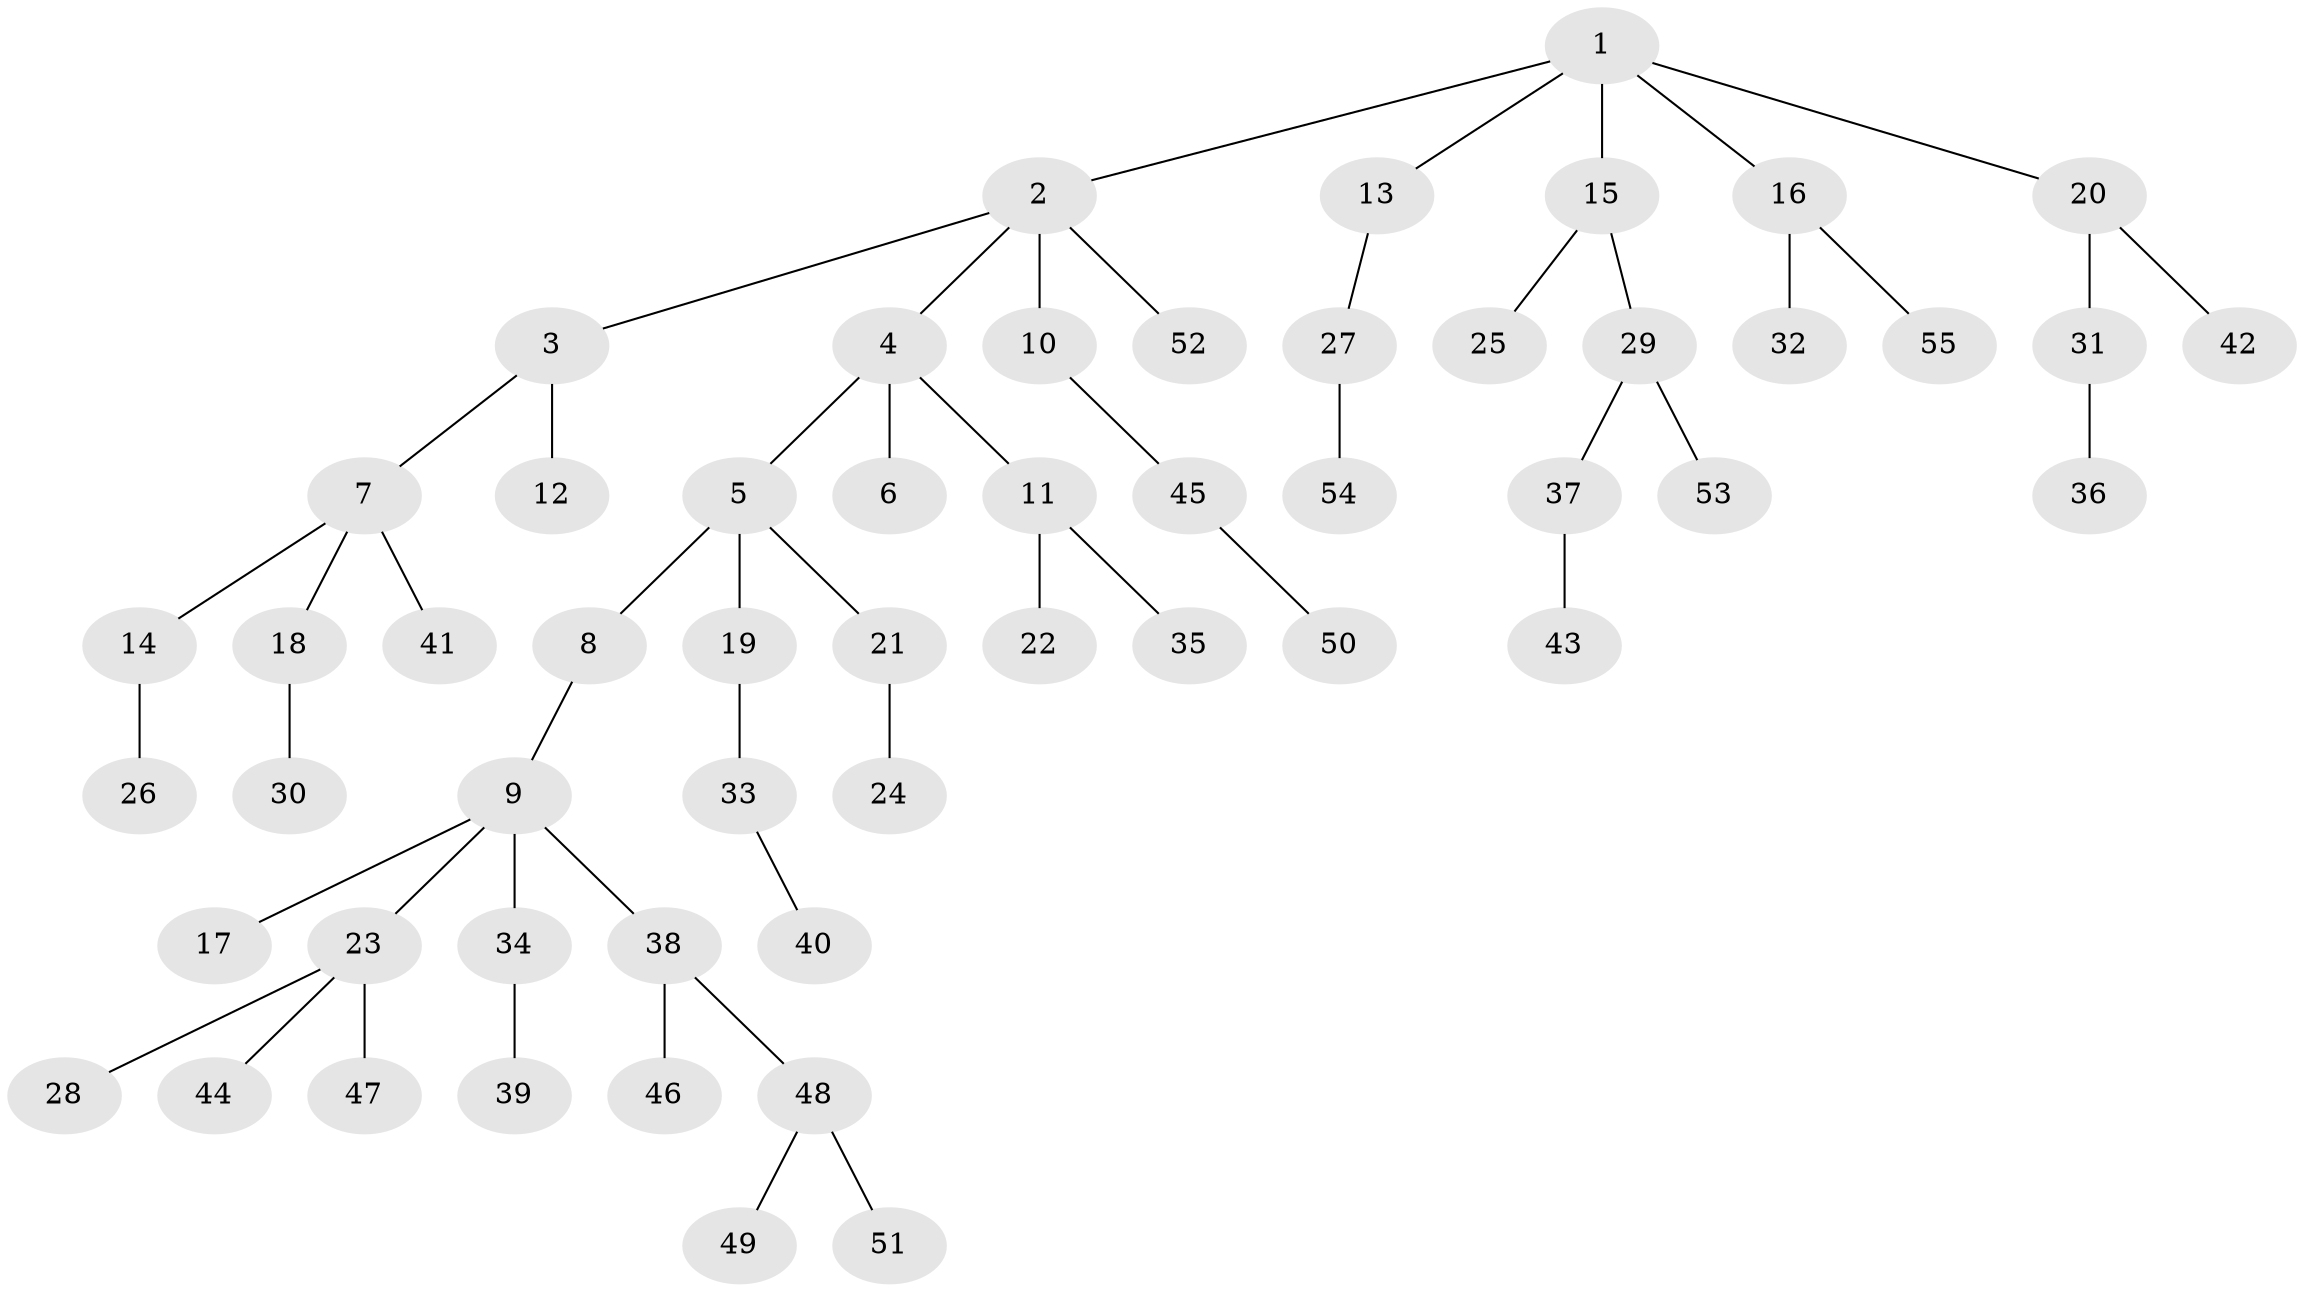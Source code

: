 // coarse degree distribution, {6: 0.05263157894736842, 5: 0.05263157894736842, 4: 0.07894736842105263, 1: 0.631578947368421, 2: 0.13157894736842105, 3: 0.05263157894736842}
// Generated by graph-tools (version 1.1) at 2025/52/02/27/25 19:52:10]
// undirected, 55 vertices, 54 edges
graph export_dot {
graph [start="1"]
  node [color=gray90,style=filled];
  1;
  2;
  3;
  4;
  5;
  6;
  7;
  8;
  9;
  10;
  11;
  12;
  13;
  14;
  15;
  16;
  17;
  18;
  19;
  20;
  21;
  22;
  23;
  24;
  25;
  26;
  27;
  28;
  29;
  30;
  31;
  32;
  33;
  34;
  35;
  36;
  37;
  38;
  39;
  40;
  41;
  42;
  43;
  44;
  45;
  46;
  47;
  48;
  49;
  50;
  51;
  52;
  53;
  54;
  55;
  1 -- 2;
  1 -- 13;
  1 -- 15;
  1 -- 16;
  1 -- 20;
  2 -- 3;
  2 -- 4;
  2 -- 10;
  2 -- 52;
  3 -- 7;
  3 -- 12;
  4 -- 5;
  4 -- 6;
  4 -- 11;
  5 -- 8;
  5 -- 19;
  5 -- 21;
  7 -- 14;
  7 -- 18;
  7 -- 41;
  8 -- 9;
  9 -- 17;
  9 -- 23;
  9 -- 34;
  9 -- 38;
  10 -- 45;
  11 -- 22;
  11 -- 35;
  13 -- 27;
  14 -- 26;
  15 -- 25;
  15 -- 29;
  16 -- 32;
  16 -- 55;
  18 -- 30;
  19 -- 33;
  20 -- 31;
  20 -- 42;
  21 -- 24;
  23 -- 28;
  23 -- 44;
  23 -- 47;
  27 -- 54;
  29 -- 37;
  29 -- 53;
  31 -- 36;
  33 -- 40;
  34 -- 39;
  37 -- 43;
  38 -- 46;
  38 -- 48;
  45 -- 50;
  48 -- 49;
  48 -- 51;
}
